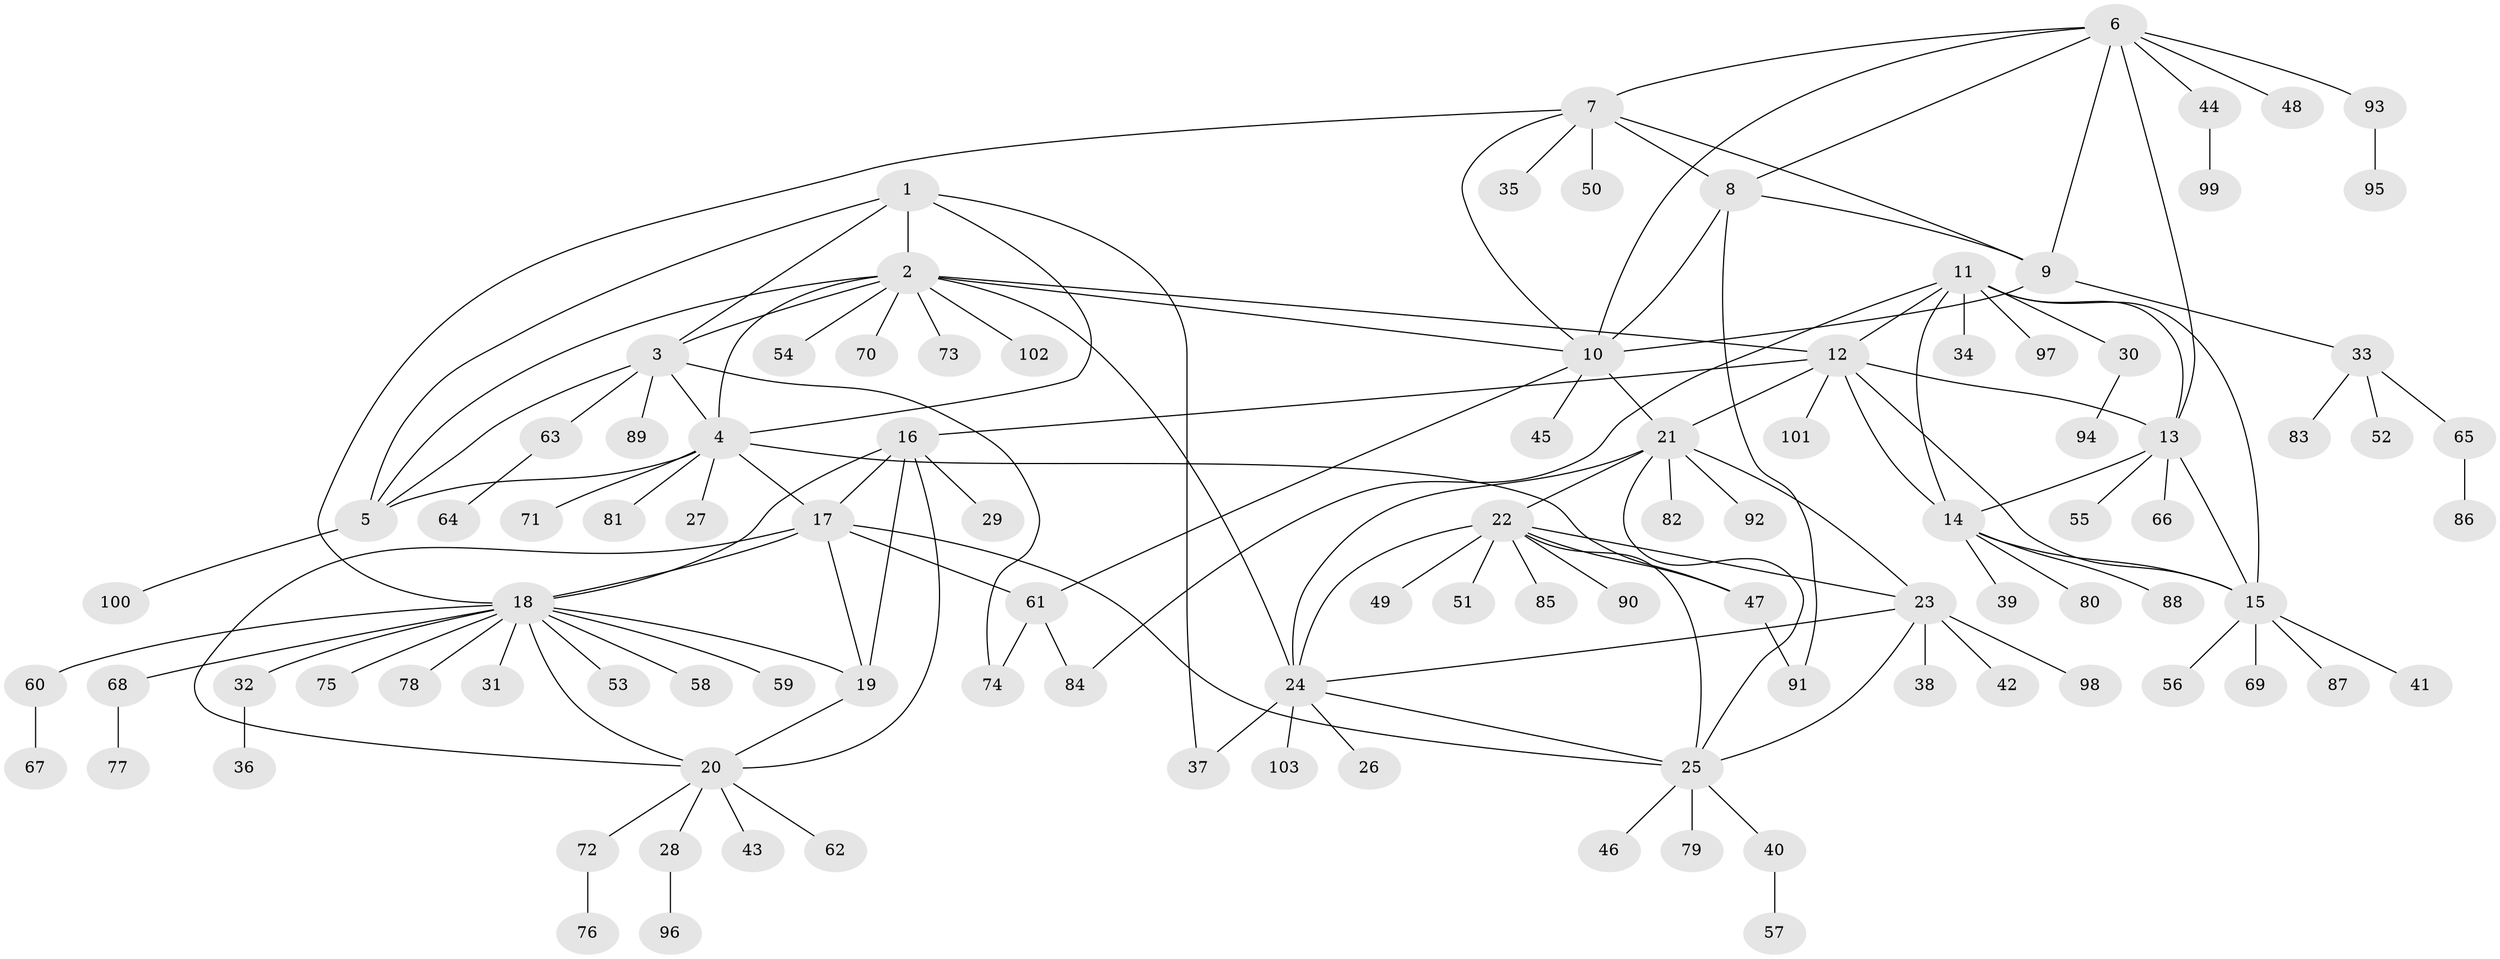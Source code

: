 // coarse degree distribution, {4: 0.0392156862745098, 11: 0.0392156862745098, 8: 0.0196078431372549, 3: 0.0392156862745098, 7: 0.0392156862745098, 5: 0.0196078431372549, 19: 0.0196078431372549, 6: 0.0392156862745098, 1: 0.6666666666666666, 2: 0.0784313725490196}
// Generated by graph-tools (version 1.1) at 2025/19/03/04/25 18:19:44]
// undirected, 103 vertices, 144 edges
graph export_dot {
graph [start="1"]
  node [color=gray90,style=filled];
  1;
  2;
  3;
  4;
  5;
  6;
  7;
  8;
  9;
  10;
  11;
  12;
  13;
  14;
  15;
  16;
  17;
  18;
  19;
  20;
  21;
  22;
  23;
  24;
  25;
  26;
  27;
  28;
  29;
  30;
  31;
  32;
  33;
  34;
  35;
  36;
  37;
  38;
  39;
  40;
  41;
  42;
  43;
  44;
  45;
  46;
  47;
  48;
  49;
  50;
  51;
  52;
  53;
  54;
  55;
  56;
  57;
  58;
  59;
  60;
  61;
  62;
  63;
  64;
  65;
  66;
  67;
  68;
  69;
  70;
  71;
  72;
  73;
  74;
  75;
  76;
  77;
  78;
  79;
  80;
  81;
  82;
  83;
  84;
  85;
  86;
  87;
  88;
  89;
  90;
  91;
  92;
  93;
  94;
  95;
  96;
  97;
  98;
  99;
  100;
  101;
  102;
  103;
  1 -- 2;
  1 -- 3;
  1 -- 4;
  1 -- 5;
  1 -- 37;
  2 -- 3;
  2 -- 4;
  2 -- 5;
  2 -- 10;
  2 -- 12;
  2 -- 24;
  2 -- 54;
  2 -- 70;
  2 -- 73;
  2 -- 102;
  3 -- 4;
  3 -- 5;
  3 -- 63;
  3 -- 74;
  3 -- 89;
  4 -- 5;
  4 -- 17;
  4 -- 27;
  4 -- 47;
  4 -- 71;
  4 -- 81;
  5 -- 100;
  6 -- 7;
  6 -- 8;
  6 -- 9;
  6 -- 10;
  6 -- 13;
  6 -- 44;
  6 -- 48;
  6 -- 93;
  7 -- 8;
  7 -- 9;
  7 -- 10;
  7 -- 18;
  7 -- 35;
  7 -- 50;
  8 -- 9;
  8 -- 10;
  8 -- 91;
  9 -- 10;
  9 -- 33;
  10 -- 21;
  10 -- 45;
  10 -- 61;
  11 -- 12;
  11 -- 13;
  11 -- 14;
  11 -- 15;
  11 -- 30;
  11 -- 34;
  11 -- 84;
  11 -- 97;
  12 -- 13;
  12 -- 14;
  12 -- 15;
  12 -- 16;
  12 -- 21;
  12 -- 101;
  13 -- 14;
  13 -- 15;
  13 -- 55;
  13 -- 66;
  14 -- 15;
  14 -- 39;
  14 -- 80;
  14 -- 88;
  15 -- 41;
  15 -- 56;
  15 -- 69;
  15 -- 87;
  16 -- 17;
  16 -- 18;
  16 -- 19;
  16 -- 20;
  16 -- 29;
  17 -- 18;
  17 -- 19;
  17 -- 20;
  17 -- 25;
  17 -- 61;
  18 -- 19;
  18 -- 20;
  18 -- 31;
  18 -- 32;
  18 -- 53;
  18 -- 58;
  18 -- 59;
  18 -- 60;
  18 -- 68;
  18 -- 75;
  18 -- 78;
  19 -- 20;
  20 -- 28;
  20 -- 43;
  20 -- 62;
  20 -- 72;
  21 -- 22;
  21 -- 23;
  21 -- 24;
  21 -- 25;
  21 -- 82;
  21 -- 92;
  22 -- 23;
  22 -- 24;
  22 -- 25;
  22 -- 47;
  22 -- 49;
  22 -- 51;
  22 -- 85;
  22 -- 90;
  23 -- 24;
  23 -- 25;
  23 -- 38;
  23 -- 42;
  23 -- 98;
  24 -- 25;
  24 -- 26;
  24 -- 37;
  24 -- 103;
  25 -- 40;
  25 -- 46;
  25 -- 79;
  28 -- 96;
  30 -- 94;
  32 -- 36;
  33 -- 52;
  33 -- 65;
  33 -- 83;
  40 -- 57;
  44 -- 99;
  47 -- 91;
  60 -- 67;
  61 -- 74;
  61 -- 84;
  63 -- 64;
  65 -- 86;
  68 -- 77;
  72 -- 76;
  93 -- 95;
}
